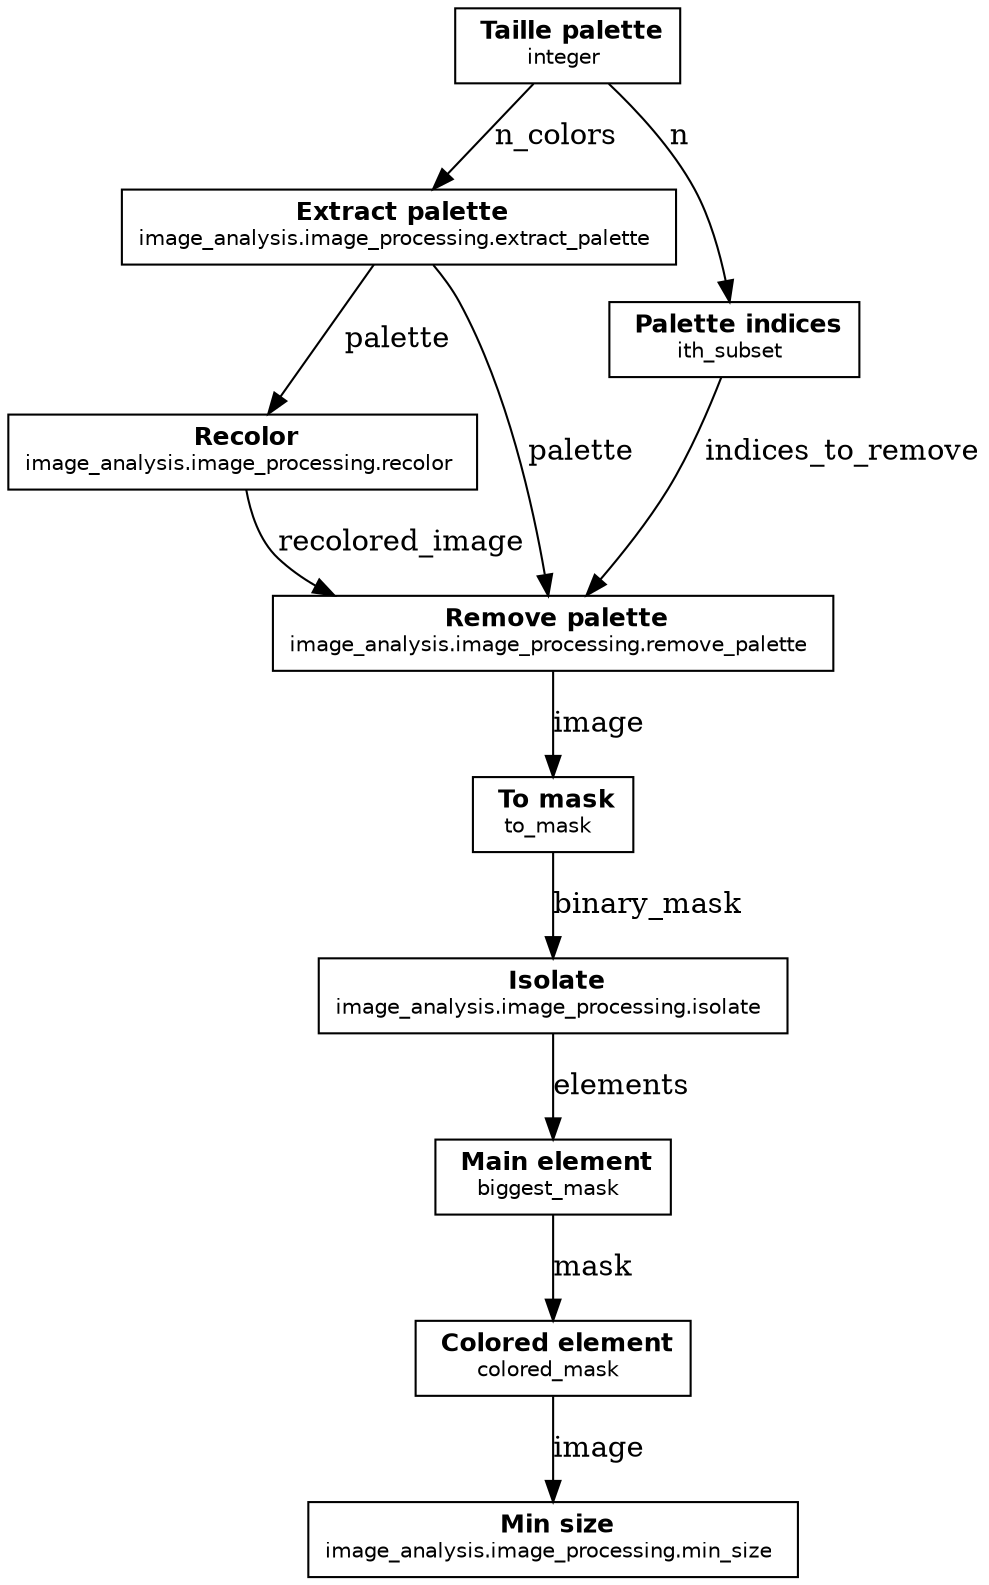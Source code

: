 digraph Pipeline {
  rankdir=TB;
  node [fontsize=12 fontname="Helvetica"];
  "Taille palette" [shape=box, label=< <B>Taille palette</B><BR/><FONT POINT-SIZE="10">integer</FONT> >];
  "Extract palette" [shape=box, label=< <B>Extract palette</B><BR/><FONT POINT-SIZE="10">image_analysis.image_processing.extract_palette</FONT> >];
  "Palette indices" [shape=box, label=< <B>Palette indices</B><BR/><FONT POINT-SIZE="10">ith_subset</FONT> >];
  "Recolor" [shape=box, label=< <B>Recolor</B><BR/><FONT POINT-SIZE="10">image_analysis.image_processing.recolor</FONT> >];
  "Remove palette" [shape=box, label=< <B>Remove palette</B><BR/><FONT POINT-SIZE="10">image_analysis.image_processing.remove_palette</FONT> >];
  "To mask" [shape=box, label=< <B>To mask</B><BR/><FONT POINT-SIZE="10">to_mask</FONT> >];
  "Isolate" [shape=box, label=< <B>Isolate</B><BR/><FONT POINT-SIZE="10">image_analysis.image_processing.isolate</FONT> >];
  "Main element" [shape=box, label=< <B>Main element</B><BR/><FONT POINT-SIZE="10">biggest_mask</FONT> >];
  "Colored element" [shape=box, label=< <B>Colored element</B><BR/><FONT POINT-SIZE="10">colored_mask</FONT> >];
  "Min size" [shape=box, label=< <B>Min size</B><BR/><FONT POINT-SIZE="10">image_analysis.image_processing.min_size</FONT> >];
  "Taille palette" -> "Extract palette" [label="n_colors"];
  "Taille palette" -> "Palette indices" [label="n"];
  "Extract palette" -> "Recolor" [label="palette"];
  "Recolor" -> "Remove palette" [label="recolored_image"];
  "Extract palette" -> "Remove palette" [label="palette"];
  "Palette indices" -> "Remove palette" [label="indices_to_remove"];
  "Remove palette" -> "To mask" [label="image"];
  "To mask" -> "Isolate" [label="binary_mask"];
  "Isolate" -> "Main element" [label="elements"];
  "Main element" -> "Colored element" [label="mask"];
  "Colored element" -> "Min size" [label="image"];
}